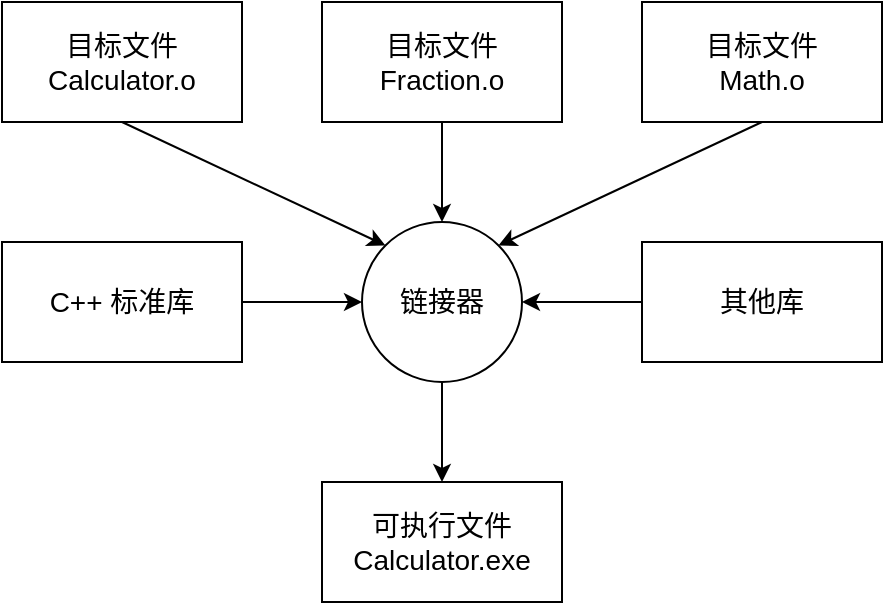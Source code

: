 <mxfile version="21.2.8" type="device">
  <diagram name="Page-1" id="ha71a-5xJCtEE2eSQwnj">
    <mxGraphModel dx="1050" dy="669" grid="1" gridSize="10" guides="1" tooltips="1" connect="1" arrows="1" fold="1" page="1" pageScale="1" pageWidth="827" pageHeight="1169" math="0" shadow="0">
      <root>
        <mxCell id="0" />
        <mxCell id="1" parent="0" />
        <mxCell id="0VVukIMSLV9ti82Cb38F-14" style="rounded=0;orthogonalLoop=1;jettySize=auto;html=1;exitX=0.5;exitY=1;exitDx=0;exitDy=0;entryX=0;entryY=0;entryDx=0;entryDy=0;" edge="1" parent="1" source="0VVukIMSLV9ti82Cb38F-1" target="0VVukIMSLV9ti82Cb38F-6">
          <mxGeometry relative="1" as="geometry" />
        </mxCell>
        <mxCell id="0VVukIMSLV9ti82Cb38F-1" value="目标文件&lt;br&gt;Calculator.o" style="rounded=0;whiteSpace=wrap;html=1;fontSize=14;fillColor=none;" vertex="1" parent="1">
          <mxGeometry x="120" y="120" width="120" height="60" as="geometry" />
        </mxCell>
        <mxCell id="0VVukIMSLV9ti82Cb38F-8" style="edgeStyle=orthogonalEdgeStyle;rounded=0;orthogonalLoop=1;jettySize=auto;html=1;exitX=0.5;exitY=1;exitDx=0;exitDy=0;entryX=0.5;entryY=0;entryDx=0;entryDy=0;" edge="1" parent="1" source="0VVukIMSLV9ti82Cb38F-2" target="0VVukIMSLV9ti82Cb38F-6">
          <mxGeometry relative="1" as="geometry" />
        </mxCell>
        <mxCell id="0VVukIMSLV9ti82Cb38F-2" value="目标文件&lt;br&gt;Fraction.o" style="rounded=0;whiteSpace=wrap;html=1;fontSize=14;fillColor=none;" vertex="1" parent="1">
          <mxGeometry x="280" y="120" width="120" height="60" as="geometry" />
        </mxCell>
        <mxCell id="0VVukIMSLV9ti82Cb38F-15" style="rounded=0;orthogonalLoop=1;jettySize=auto;html=1;exitX=0.5;exitY=1;exitDx=0;exitDy=0;entryX=1;entryY=0;entryDx=0;entryDy=0;" edge="1" parent="1" source="0VVukIMSLV9ti82Cb38F-3" target="0VVukIMSLV9ti82Cb38F-6">
          <mxGeometry relative="1" as="geometry" />
        </mxCell>
        <mxCell id="0VVukIMSLV9ti82Cb38F-3" value="目标文件&lt;br&gt;Math.o" style="rounded=0;whiteSpace=wrap;html=1;fontSize=14;fillColor=none;" vertex="1" parent="1">
          <mxGeometry x="440" y="120" width="120" height="60" as="geometry" />
        </mxCell>
        <mxCell id="0VVukIMSLV9ti82Cb38F-9" style="edgeStyle=orthogonalEdgeStyle;rounded=0;orthogonalLoop=1;jettySize=auto;html=1;exitX=1;exitY=0.5;exitDx=0;exitDy=0;entryX=0;entryY=0.5;entryDx=0;entryDy=0;" edge="1" parent="1" source="0VVukIMSLV9ti82Cb38F-4" target="0VVukIMSLV9ti82Cb38F-6">
          <mxGeometry relative="1" as="geometry" />
        </mxCell>
        <mxCell id="0VVukIMSLV9ti82Cb38F-4" value="C++ 标准库" style="rounded=0;whiteSpace=wrap;html=1;fontSize=14;fillColor=none;" vertex="1" parent="1">
          <mxGeometry x="120" y="240" width="120" height="60" as="geometry" />
        </mxCell>
        <mxCell id="0VVukIMSLV9ti82Cb38F-10" style="edgeStyle=orthogonalEdgeStyle;rounded=0;orthogonalLoop=1;jettySize=auto;html=1;exitX=0;exitY=0.5;exitDx=0;exitDy=0;entryX=1;entryY=0.5;entryDx=0;entryDy=0;" edge="1" parent="1" source="0VVukIMSLV9ti82Cb38F-5" target="0VVukIMSLV9ti82Cb38F-6">
          <mxGeometry relative="1" as="geometry" />
        </mxCell>
        <mxCell id="0VVukIMSLV9ti82Cb38F-5" value="其他库" style="rounded=0;whiteSpace=wrap;html=1;fontSize=14;fillColor=none;" vertex="1" parent="1">
          <mxGeometry x="440" y="240" width="120" height="60" as="geometry" />
        </mxCell>
        <mxCell id="0VVukIMSLV9ti82Cb38F-11" style="edgeStyle=orthogonalEdgeStyle;rounded=0;orthogonalLoop=1;jettySize=auto;html=1;exitX=0.5;exitY=1;exitDx=0;exitDy=0;entryX=0.5;entryY=0;entryDx=0;entryDy=0;" edge="1" parent="1" source="0VVukIMSLV9ti82Cb38F-6" target="0VVukIMSLV9ti82Cb38F-7">
          <mxGeometry relative="1" as="geometry" />
        </mxCell>
        <mxCell id="0VVukIMSLV9ti82Cb38F-6" value="&lt;font style=&quot;font-size: 14px;&quot;&gt;链接器&lt;/font&gt;" style="ellipse;whiteSpace=wrap;html=1;aspect=fixed;fillColor=none;" vertex="1" parent="1">
          <mxGeometry x="300" y="230" width="80" height="80" as="geometry" />
        </mxCell>
        <mxCell id="0VVukIMSLV9ti82Cb38F-7" value="可执行文件&lt;br&gt;Calculator.exe" style="rounded=0;whiteSpace=wrap;html=1;fontSize=14;fillColor=none;" vertex="1" parent="1">
          <mxGeometry x="280" y="360" width="120" height="60" as="geometry" />
        </mxCell>
      </root>
    </mxGraphModel>
  </diagram>
</mxfile>
